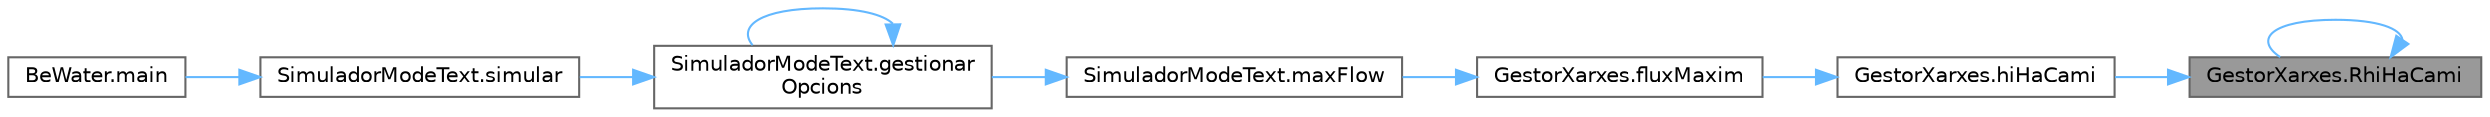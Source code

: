 digraph "GestorXarxes.RhiHaCami"
{
 // LATEX_PDF_SIZE
  bgcolor="transparent";
  edge [fontname=Helvetica,fontsize=10,labelfontname=Helvetica,labelfontsize=10];
  node [fontname=Helvetica,fontsize=10,shape=box,height=0.2,width=0.4];
  rankdir="RL";
  Node1 [id="Node000001",label="GestorXarxes.RhiHaCami",height=0.2,width=0.4,color="gray40", fillcolor="grey60", style="filled", fontcolor="black",tooltip="Retorna si hi ha camí de n1 a n2."];
  Node1 -> Node2 [id="edge1_Node000001_Node000002",dir="back",color="steelblue1",style="solid",tooltip=" "];
  Node2 [id="Node000002",label="GestorXarxes.hiHaCami",height=0.2,width=0.4,color="grey40", fillcolor="white", style="filled",URL="$class_gestor_xarxes.html#af0e08600b76ed7b688ae9e14a713e641",tooltip="Camí de n1 a n2."];
  Node2 -> Node3 [id="edge2_Node000002_Node000003",dir="back",color="steelblue1",style="solid",tooltip=" "];
  Node3 [id="Node000003",label="GestorXarxes.fluxMaxim",height=0.2,width=0.4,color="grey40", fillcolor="white", style="filled",URL="$class_gestor_xarxes.html#a06132634b519e01136ad0f55d2664e93",tooltip="Dibuixa la xarxa amb un sol origen i un terminal."];
  Node3 -> Node4 [id="edge3_Node000003_Node000004",dir="back",color="steelblue1",style="solid",tooltip=" "];
  Node4 [id="Node000004",label="SimuladorModeText.maxFlow",height=0.2,width=0.4,color="grey40", fillcolor="white", style="filled",URL="$class_simulador_mode_text.html#a10aeddc9c643a7a0429d0fe19715569e",tooltip="Calcular el flux màxim d'una xarxa."];
  Node4 -> Node5 [id="edge4_Node000004_Node000005",dir="back",color="steelblue1",style="solid",tooltip=" "];
  Node5 [id="Node000005",label="SimuladorModeText.gestionar\lOpcions",height=0.2,width=0.4,color="grey40", fillcolor="white", style="filled",URL="$class_simulador_mode_text.html#ad825174bb70177d36d5160f120ac4671",tooltip="Gestiona les diferents opcions segons la línia llegida del fitxer d'entrada."];
  Node5 -> Node5 [id="edge5_Node000005_Node000005",dir="back",color="steelblue1",style="solid",tooltip=" "];
  Node5 -> Node6 [id="edge6_Node000005_Node000006",dir="back",color="steelblue1",style="solid",tooltip=" "];
  Node6 [id="Node000006",label="SimuladorModeText.simular",height=0.2,width=0.4,color="grey40", fillcolor="white", style="filled",URL="$class_simulador_mode_text.html#a62dce49bcb5f4c19336a480e36fc1247",tooltip="Simula operacions sobre una xarxa de distribució d'aigua a partir d'un fitxer d'entrada."];
  Node6 -> Node7 [id="edge7_Node000006_Node000007",dir="back",color="steelblue1",style="solid",tooltip=" "];
  Node7 [id="Node000007",label="BeWater.main",height=0.2,width=0.4,color="grey40", fillcolor="white", style="filled",URL="$class_be_water.html#aa8aad185395e8f524e8b46d8317e5590",tooltip="Envia els paràmetres necessàris per començar la simulació"];
  Node1 -> Node1 [id="edge8_Node000001_Node000001",dir="back",color="steelblue1",style="solid",tooltip=" "];
}
